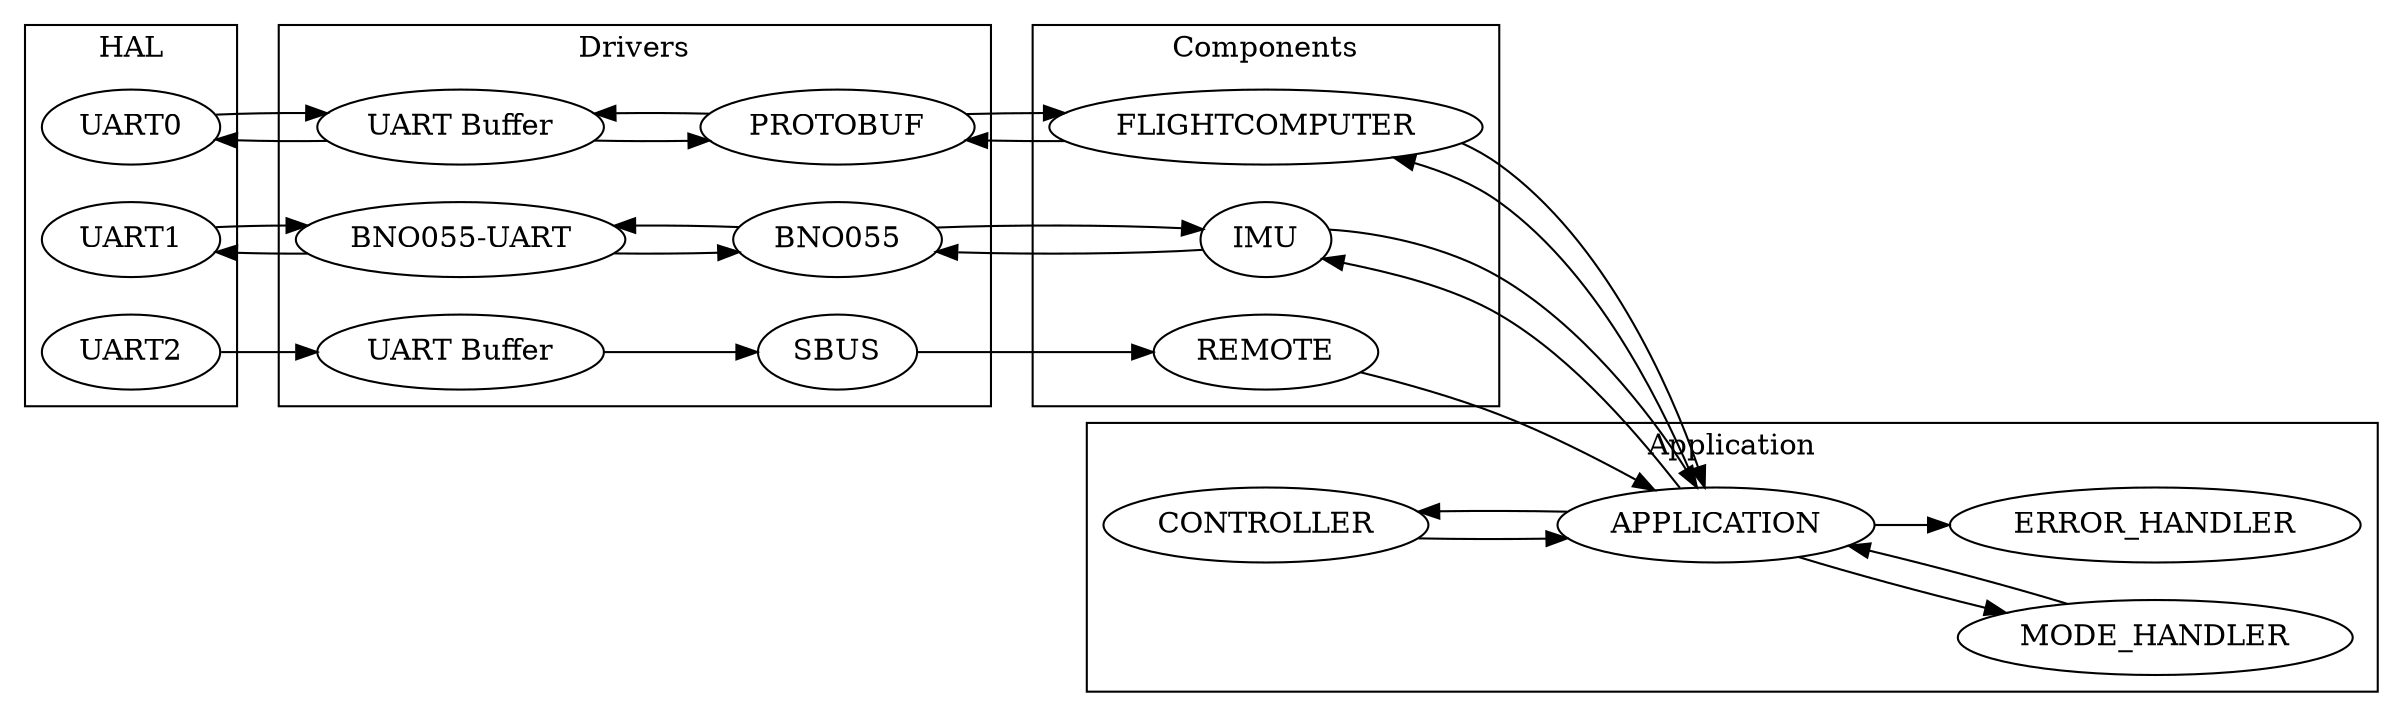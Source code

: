 digraph {
    rankdir = "LR";

    subgraph clusterHAL {
        label="HAL"
        UART0;
        UART1;
        UART2;
    }

    subgraph clusterDrivers {
        label="Drivers"
        BNO055UART [label = "BNO055-UART";];
        BNO055;
        UART_RX_BUFFER0 [label="UART Buffer"]
        UART_RX_BUFFER2 [label="UART Buffer"]

        BNO055 ->BNO055UART;
        BNO055UART -> BNO055;
        
        UART_RX_BUFFER2 -> SBUS;
        UART_RX_BUFFER0 -> PROTOBUF;
        PROTOBUF -> UART_RX_BUFFER0;
    }

    subgraph clusterComponents {
        label="Components"
        IMU;    
        REMOTE;
        FLIGHTCOMPUTER;
    }

    subgraph clusterApplication {
        label="Application"
        CONTROLLER;
        APPLICATION;
        MODE_HANDLER;
        ERROR_HANDLER;
    }

    UART1 -> BNO055UART;
    BNO055UART -> UART1;

    UART2 -> UART_RX_BUFFER2;

    UART0 -> UART_RX_BUFFER0;
    UART_RX_BUFFER0 -> UART0;

    BNO055 -> IMU;
    IMU -> BNO055;

    SBUS -> REMOTE;
    PROTOBUF -> FLIGHTCOMPUTER;
    FLIGHTCOMPUTER -> PROTOBUF;

    IMU -> APPLICATION;
    APPLICATION -> IMU;

    REMOTE -> APPLICATION;

    FLIGHTCOMPUTER -> APPLICATION;
    APPLICATION -> FLIGHTCOMPUTER;

    APPLICATION -> CONTROLLER;
    CONTROLLER -> APPLICATION;

    APPLICATION -> MODE_HANDLER;
    MODE_HANDLER -> APPLICATION;
    APPLICATION -> ERROR_HANDLER;
}
